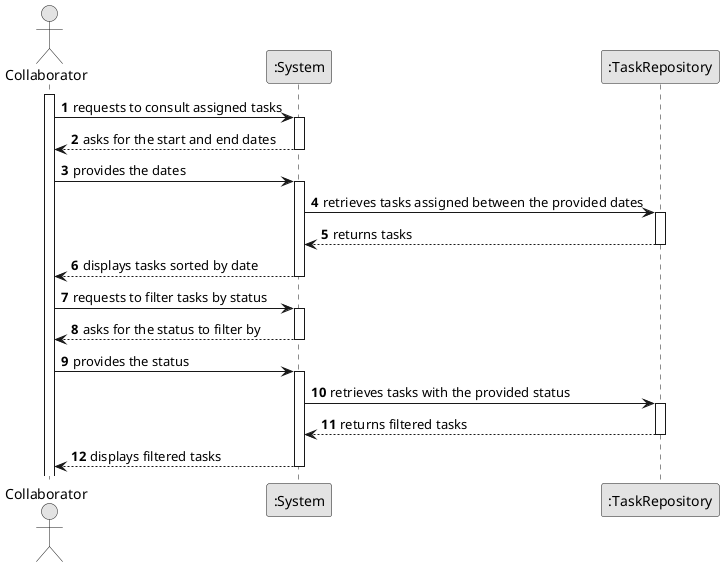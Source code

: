 @startuml
skinparam monochrome true
skinparam packageStyle rectangle
skinparam shadowing false

autonumber

actor "Collaborator"
participant ":System"
participant ":TaskRepository"

activate "Collaborator"

"Collaborator" -> ":System" : requests to consult assigned tasks
activate ":System"

":System" --> "Collaborator" : asks for the start and end dates
deactivate ":System"

"Collaborator" -> ":System" : provides the dates
activate ":System"

":System" -> ":TaskRepository" : retrieves tasks assigned between the provided dates
activate ":TaskRepository"

":TaskRepository" --> ":System" : returns tasks
deactivate ":TaskRepository"

":System" --> "Collaborator" : displays tasks sorted by date
deactivate ":System"

"Collaborator" -> ":System" : requests to filter tasks by status
activate ":System"

":System" --> "Collaborator" : asks for the status to filter by
deactivate ":System"

"Collaborator" -> ":System" : provides the status
activate ":System"

":System" -> ":TaskRepository" : retrieves tasks with the provided status
activate ":TaskRepository"

":TaskRepository" --> ":System" : returns filtered tasks
deactivate ":TaskRepository"

":System" --> "Collaborator" : displays filtered tasks
deactivate ":System"

@enduml